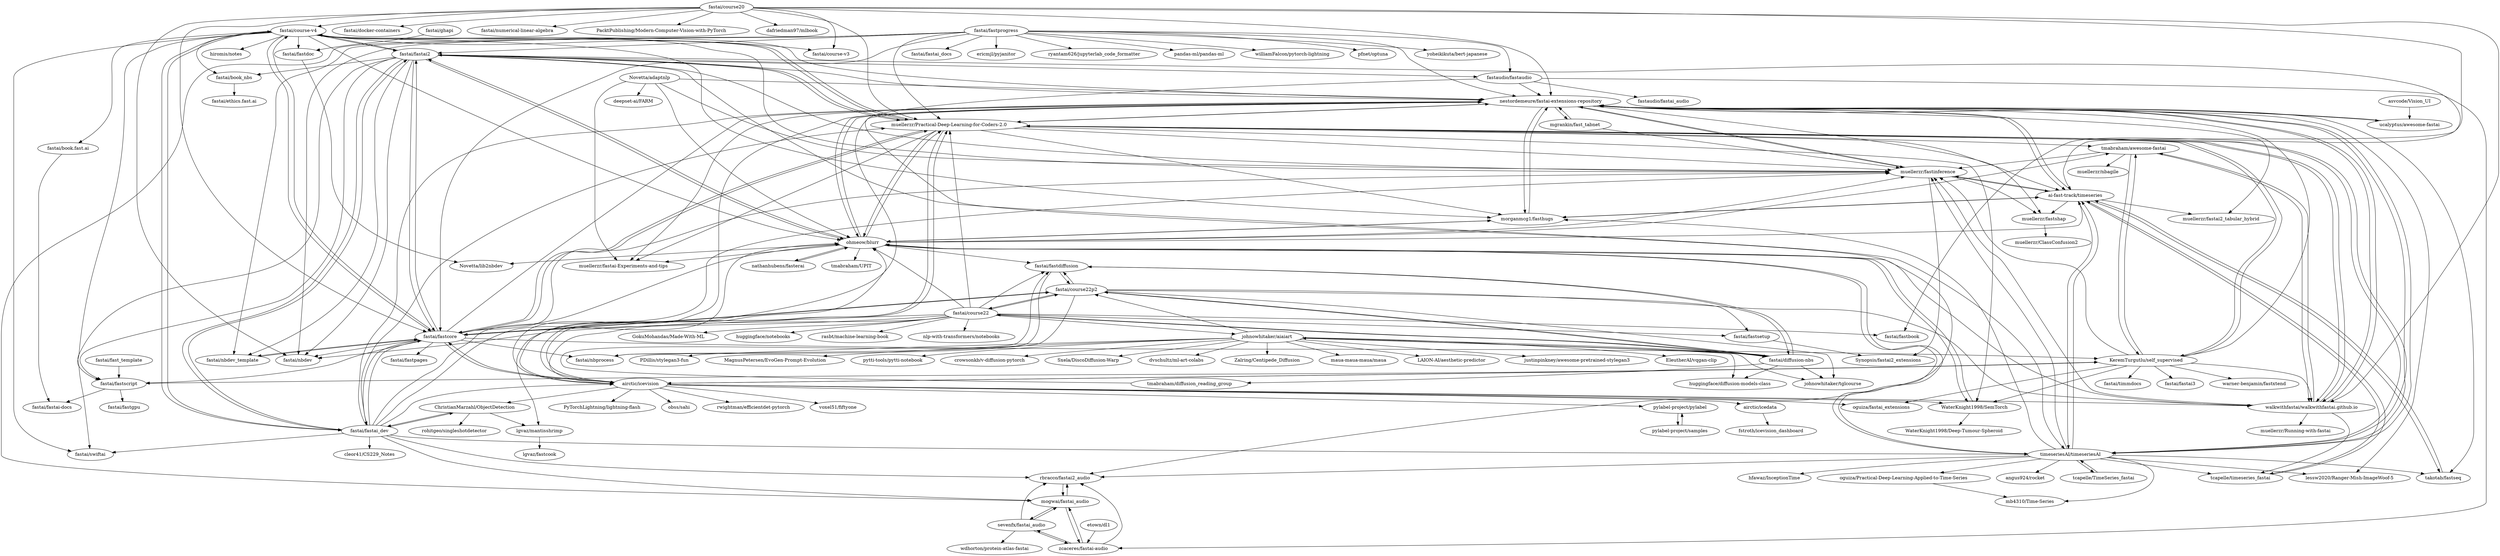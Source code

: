 digraph G {
"fastai/course-v4" -> "fastai/fastai2"
"fastai/course-v4" -> "muellerzr/Practical-Deep-Learning-for-Coders-2.0"
"fastai/course-v4" -> "nestordemeure/fastai-extensions-repository"
"fastai/course-v4" -> "ohmeow/blurr"
"fastai/course-v4" -> "fastai/fastscript"
"fastai/course-v4" -> "fastai/book.fast.ai"
"fastai/course-v4" -> "fastai/course-v3" ["e"=1]
"fastai/course-v4" -> "fastai/fastcore"
"fastai/course-v4" -> "fastai/book_nbs"
"fastai/course-v4" -> "morganmcg1/fasthugs"
"fastai/course-v4" -> "hiromis/notes" ["e"=1]
"fastai/course-v4" -> "fastai/swiftai" ["e"=1]
"fastai/course-v4" -> "muellerzr/fastinference"
"fastai/course-v4" -> "fastai/fastai_dev"
"fastai/course-v4" -> "fastai/fastdoc"
"sevenfx/fastai_audio" -> "zcaceres/fastai-audio"
"sevenfx/fastai_audio" -> "mogwai/fastai_audio"
"sevenfx/fastai_audio" -> "rbracco/fastai2_audio"
"sevenfx/fastai_audio" -> "wdhorton/protein-atlas-fastai"
"fastai/fastai_dev" -> "fastai/fastai2"
"fastai/fastai_dev" -> "ChristianMarzahl/ObjectDetection"
"fastai/fastai_dev" -> "fastai/swiftai" ["e"=1]
"fastai/fastai_dev" -> "nestordemeure/fastai-extensions-repository"
"fastai/fastai_dev" -> "muellerzr/Practical-Deep-Learning-for-Coders-2.0"
"fastai/fastai_dev" -> "ohmeow/blurr"
"fastai/fastai_dev" -> "mogwai/fastai_audio"
"fastai/fastai_dev" -> "cleor41/CS229_Notes"
"fastai/fastai_dev" -> "fastai/fastcore"
"fastai/fastai_dev" -> "timeseriesAI/timeseriesAI"
"fastai/fastai_dev" -> "rbracco/fastai2_audio"
"fastai/fastai_dev" -> "fastai/course-v4"
"fastai/fastai_dev" -> "muellerzr/fastinference"
"fastai/fastai_dev" -> "airctic/icevision"
"timeseriesAI/timeseriesAI" -> "ai-fast-track/timeseries"
"timeseriesAI/timeseriesAI" -> "nestordemeure/fastai-extensions-repository"
"timeseriesAI/timeseriesAI" -> "tcapelle/TimeSeries_fastai"
"timeseriesAI/timeseriesAI" -> "takotab/fastseq"
"timeseriesAI/timeseriesAI" -> "tcapelle/timeseries_fastai"
"timeseriesAI/timeseriesAI" -> "lessw2020/Ranger-Mish-ImageWoof-5" ["e"=1]
"timeseriesAI/timeseriesAI" -> "hfawaz/InceptionTime" ["e"=1]
"timeseriesAI/timeseriesAI" -> "mb4310/Time-Series"
"timeseriesAI/timeseriesAI" -> "muellerzr/fastinference"
"timeseriesAI/timeseriesAI" -> "angus924/rocket" ["e"=1]
"timeseriesAI/timeseriesAI" -> "oguiza/Practical-Deep-Learning-Applied-to-Time-Series"
"timeseriesAI/timeseriesAI" -> "muellerzr/Practical-Deep-Learning-for-Coders-2.0"
"timeseriesAI/timeseriesAI" -> "ohmeow/blurr"
"timeseriesAI/timeseriesAI" -> "rbracco/fastai2_audio"
"timeseriesAI/timeseriesAI" -> "morganmcg1/fasthugs"
"fastai/course20" -> "fastai/fastbook" ["e"=1]
"fastai/course20" -> "fastai/course-v4"
"fastai/course20" -> "muellerzr/Practical-Deep-Learning-for-Coders-2.0"
"fastai/course20" -> "fastai/nbdev" ["e"=1]
"fastai/course20" -> "fastai/docker-containers"
"fastai/course20" -> "fastai/course-v3" ["e"=1]
"fastai/course20" -> "walkwithfastai/walkwithfastai.github.io"
"fastai/course20" -> "nestordemeure/fastai-extensions-repository"
"fastai/course20" -> "fastai/numerical-linear-algebra" ["e"=1]
"fastai/course20" -> "PacktPublishing/Modern-Computer-Vision-with-PyTorch" ["e"=1]
"fastai/course20" -> "dafriedman97/mlbook" ["e"=1]
"fastai/course20" -> "fastai/fastcore"
"fastai/fastprogress" -> "fastai/fastcore"
"fastai/fastprogress" -> "muellerzr/Practical-Deep-Learning-for-Coders-2.0"
"fastai/fastprogress" -> "nestordemeure/fastai-extensions-repository"
"fastai/fastprogress" -> "williamFalcon/pytorch-lightning" ["e"=1]
"fastai/fastprogress" -> "pfnet/optuna" ["e"=1]
"fastai/fastprogress" -> "fastai/fastai2"
"fastai/fastprogress" -> "yoheikikuta/bert-japanese" ["e"=1]
"fastai/fastprogress" -> "fastai/fastai_docs" ["e"=1]
"fastai/fastprogress" -> "fastai/nbdev" ["e"=1]
"fastai/fastprogress" -> "fastai/nbdev_template"
"fastai/fastprogress" -> "ericmjl/pyjanitor" ["e"=1]
"fastai/fastprogress" -> "ryantam626/jupyterlab_code_formatter" ["e"=1]
"fastai/fastprogress" -> "pandas-ml/pandas-ml"
"fastai/fastprogress" -> "mogwai/fastai_audio"
"fastai/fastprogress" -> "fastaudio/fastaudio"
"WaterKnight1998/SemTorch" -> "WaterKnight1998/Deep-Tumour-Spheroid"
"WaterKnight1998/SemTorch" -> "ohmeow/blurr"
"fastai/course22" -> "fastai/course22p2"
"fastai/course22" -> "fastai/diffusion-nbs"
"fastai/course22" -> "fastai/fastdiffusion"
"fastai/course22" -> "fastai/fastbook" ["e"=1]
"fastai/course22" -> "fastai/fastsetup"
"fastai/course22" -> "fastai/fastcore"
"fastai/course22" -> "huggingface/notebooks" ["e"=1]
"fastai/course22" -> "fastai/nbdev" ["e"=1]
"fastai/course22" -> "airctic/icevision"
"fastai/course22" -> "rasbt/machine-learning-book" ["e"=1]
"fastai/course22" -> "johnowhitaker/aiaiart"
"fastai/course22" -> "nlp-with-transformers/notebooks" ["e"=1]
"fastai/course22" -> "muellerzr/Practical-Deep-Learning-for-Coders-2.0"
"fastai/course22" -> "ohmeow/blurr"
"fastai/course22" -> "GokuMohandas/Made-With-ML" ["e"=1]
"fastai/course22p2" -> "fastai/diffusion-nbs"
"fastai/course22p2" -> "fastai/fastdiffusion"
"fastai/course22p2" -> "fastai/course22"
"fastai/course22p2" -> "fastai/fastsetup"
"fastai/course22p2" -> "fastai/fastcore"
"fastai/course22p2" -> "johnowhitaker/tglcourse"
"fastai/course22p2" -> "fastai/nbprocess"
"fastai/course22p2" -> "walkwithfastai/walkwithfastai.github.io"
"fastai/diffusion-nbs" -> "fastai/course22p2"
"fastai/diffusion-nbs" -> "fastai/fastdiffusion"
"fastai/diffusion-nbs" -> "johnowhitaker/tglcourse"
"fastai/diffusion-nbs" -> "tmabraham/diffusion_reading_group"
"fastai/diffusion-nbs" -> "fastai/course22"
"fastai/diffusion-nbs" -> "johnowhitaker/aiaiart"
"fastai/diffusion-nbs" -> "huggingface/diffusion-models-class" ["e"=1]
"johnowhitaker/aiaiart" -> "johnowhitaker/tglcourse"
"johnowhitaker/aiaiart" -> "fastai/diffusion-nbs"
"johnowhitaker/aiaiart" -> "PDillis/stylegan3-fun" ["e"=1]
"johnowhitaker/aiaiart" -> "fastai/course22p2"
"johnowhitaker/aiaiart" -> "MagnusPetersen/EvoGen-Prompt-Evolution" ["e"=1]
"johnowhitaker/aiaiart" -> "pytti-tools/pytti-notebook" ["e"=1]
"johnowhitaker/aiaiart" -> "crowsonkb/v-diffusion-pytorch" ["e"=1]
"johnowhitaker/aiaiart" -> "Sxela/DiscoDiffusion-Warp" ["e"=1]
"johnowhitaker/aiaiart" -> "dvschultz/ml-art-colabs" ["e"=1]
"johnowhitaker/aiaiart" -> "huggingface/diffusion-models-class" ["e"=1]
"johnowhitaker/aiaiart" -> "Zalring/Centipede_Diffusion" ["e"=1]
"johnowhitaker/aiaiart" -> "maua-maua-maua/maua" ["e"=1]
"johnowhitaker/aiaiart" -> "LAION-AI/aesthetic-predictor" ["e"=1]
"johnowhitaker/aiaiart" -> "justinpinkney/awesome-pretrained-stylegan3" ["e"=1]
"johnowhitaker/aiaiart" -> "EleutherAI/vqgan-clip" ["e"=1]
"fastai/fast_template" -> "fastai/fastscript"
"fastai/ghapi" -> "fastai/fastdoc"
"fastai/fastai2" -> "muellerzr/Practical-Deep-Learning-for-Coders-2.0"
"fastai/fastai2" -> "fastai/course-v4"
"fastai/fastai2" -> "fastai/fastai_dev"
"fastai/fastai2" -> "nestordemeure/fastai-extensions-repository"
"fastai/fastai2" -> "fastai/swiftai" ["e"=1]
"fastai/fastai2" -> "fastai/fastcore"
"fastai/fastai2" -> "fastai/fastscript"
"fastai/fastai2" -> "ohmeow/blurr"
"fastai/fastai2" -> "muellerzr/fastinference"
"fastai/fastai2" -> "timeseriesAI/timeseriesAI"
"fastai/fastai2" -> "ai-fast-track/timeseries"
"fastai/fastai2" -> "fastai/nbdev" ["e"=1]
"fastai/fastai2" -> "fastai/nbdev_template"
"fastai/fastai2" -> "fastai/book_nbs"
"fastai/fastai2" -> "fastaudio/fastaudio"
"KeremTurgutlu/self_supervised" -> "tmabraham/awesome-fastai"
"KeremTurgutlu/self_supervised" -> "fastai/fastai3"
"KeremTurgutlu/self_supervised" -> "fastai/fastscript"
"KeremTurgutlu/self_supervised" -> "muellerzr/fastinference"
"KeremTurgutlu/self_supervised" -> "warner-benjamin/fastxtend"
"KeremTurgutlu/self_supervised" -> "walkwithfastai/walkwithfastai.github.io"
"KeremTurgutlu/self_supervised" -> "oguiza/fastai_extensions"
"KeremTurgutlu/self_supervised" -> "WaterKnight1998/SemTorch"
"KeremTurgutlu/self_supervised" -> "nestordemeure/fastai-extensions-repository"
"KeremTurgutlu/self_supervised" -> "fastai/timmdocs"
"KeremTurgutlu/self_supervised" -> "airctic/icevision"
"KeremTurgutlu/self_supervised" -> "muellerzr/Practical-Deep-Learning-for-Coders-2.0"
"nathanhubens/fasterai" -> "ohmeow/blurr"
"muellerzr/Practical-Deep-Learning-for-Coders-2.0" -> "fastai/fastai2"
"muellerzr/Practical-Deep-Learning-for-Coders-2.0" -> "nestordemeure/fastai-extensions-repository"
"muellerzr/Practical-Deep-Learning-for-Coders-2.0" -> "walkwithfastai/walkwithfastai.github.io"
"muellerzr/Practical-Deep-Learning-for-Coders-2.0" -> "fastai/course-v4"
"muellerzr/Practical-Deep-Learning-for-Coders-2.0" -> "ohmeow/blurr"
"muellerzr/Practical-Deep-Learning-for-Coders-2.0" -> "muellerzr/fastinference"
"muellerzr/Practical-Deep-Learning-for-Coders-2.0" -> "timeseriesAI/timeseriesAI"
"muellerzr/Practical-Deep-Learning-for-Coders-2.0" -> "fastai/fastcore"
"muellerzr/Practical-Deep-Learning-for-Coders-2.0" -> "airctic/icevision"
"muellerzr/Practical-Deep-Learning-for-Coders-2.0" -> "tmabraham/awesome-fastai"
"muellerzr/Practical-Deep-Learning-for-Coders-2.0" -> "ai-fast-track/timeseries"
"muellerzr/Practical-Deep-Learning-for-Coders-2.0" -> "morganmcg1/fasthugs"
"muellerzr/Practical-Deep-Learning-for-Coders-2.0" -> "KeremTurgutlu/self_supervised"
"muellerzr/Practical-Deep-Learning-for-Coders-2.0" -> "WaterKnight1998/SemTorch"
"muellerzr/Practical-Deep-Learning-for-Coders-2.0" -> "muellerzr/fastai-Experiments-and-tips"
"airctic/icevision" -> "muellerzr/Practical-Deep-Learning-for-Coders-2.0"
"airctic/icevision" -> "ohmeow/blurr"
"airctic/icevision" -> "KeremTurgutlu/self_supervised"
"airctic/icevision" -> "airctic/icedata"
"airctic/icevision" -> "nestordemeure/fastai-extensions-repository"
"airctic/icevision" -> "PyTorchLightning/lightning-flash" ["e"=1]
"airctic/icevision" -> "ChristianMarzahl/ObjectDetection"
"airctic/icevision" -> "fastai/fastcore"
"airctic/icevision" -> "obss/sahi" ["e"=1]
"airctic/icevision" -> "walkwithfastai/walkwithfastai.github.io"
"airctic/icevision" -> "rwightman/efficientdet-pytorch" ["e"=1]
"airctic/icevision" -> "WaterKnight1998/SemTorch"
"airctic/icevision" -> "oguiza/fastai_extensions"
"airctic/icevision" -> "voxel51/fiftyone" ["e"=1]
"airctic/icevision" -> "pylabel-project/pylabel"
"ChristianMarzahl/ObjectDetection" -> "rohitgeo/singleshotdetector"
"ChristianMarzahl/ObjectDetection" -> "lgvaz/mantisshrimp"
"ChristianMarzahl/ObjectDetection" -> "fastai/fastai_dev"
"walkwithfastai/walkwithfastai.github.io" -> "muellerzr/Running-with-fastai"
"walkwithfastai/walkwithfastai.github.io" -> "muellerzr/Practical-Deep-Learning-for-Coders-2.0"
"walkwithfastai/walkwithfastai.github.io" -> "nestordemeure/fastai-extensions-repository"
"walkwithfastai/walkwithfastai.github.io" -> "tcapelle/timeseries_fastai"
"walkwithfastai/walkwithfastai.github.io" -> "tmabraham/awesome-fastai"
"walkwithfastai/walkwithfastai.github.io" -> "muellerzr/fastinference"
"fastai/fastsetup" -> "Synopsis/fastai2_extensions"
"ucalyptus/awesome-fastai" -> "nestordemeure/fastai-extensions-repository"
"pylabel-project/pylabel" -> "pylabel-project/samples"
"pylabel-project/samples" -> "pylabel-project/pylabel"
"fastai/book_nbs" -> "fastai/ethics.fast.ai"
"oguiza/Practical-Deep-Learning-Applied-to-Time-Series" -> "mb4310/Time-Series"
"tmabraham/awesome-fastai" -> "muellerzr/fastinference"
"tmabraham/awesome-fastai" -> "walkwithfastai/walkwithfastai.github.io"
"tmabraham/awesome-fastai" -> "muellerzr/nbagile"
"tmabraham/awesome-fastai" -> "KeremTurgutlu/self_supervised"
"fastai/fastdoc" -> "Novetta/lib2nbdev"
"morganmcg1/fasthugs" -> "ohmeow/blurr"
"morganmcg1/fasthugs" -> "nestordemeure/fastai-extensions-repository"
"morganmcg1/fasthugs" -> "ai-fast-track/timeseries"
"ohmeow/blurr" -> "morganmcg1/fasthugs"
"ohmeow/blurr" -> "nestordemeure/fastai-extensions-repository"
"ohmeow/blurr" -> "Novetta/lib2nbdev"
"ohmeow/blurr" -> "ai-fast-track/timeseries"
"ohmeow/blurr" -> "muellerzr/fastinference"
"ohmeow/blurr" -> "muellerzr/fastai-Experiments-and-tips"
"ohmeow/blurr" -> "WaterKnight1998/SemTorch"
"ohmeow/blurr" -> "muellerzr/Practical-Deep-Learning-for-Coders-2.0"
"ohmeow/blurr" -> "walkwithfastai/walkwithfastai.github.io"
"ohmeow/blurr" -> "tmabraham/awesome-fastai"
"ohmeow/blurr" -> "fastai/fastai2"
"ohmeow/blurr" -> "tmabraham/UPIT"
"ohmeow/blurr" -> "nathanhubens/fasterai"
"ohmeow/blurr" -> "fastai/fastdiffusion"
"ohmeow/blurr" -> "timeseriesAI/timeseriesAI"
"fastai/fastcore" -> "fastai/nbdev_template"
"fastai/fastcore" -> "fastai/fastai2"
"fastai/fastcore" -> "fastai/course22p2"
"fastai/fastcore" -> "fastai/nbdev" ["e"=1]
"fastai/fastcore" -> "muellerzr/Practical-Deep-Learning-for-Coders-2.0"
"fastai/fastcore" -> "nestordemeure/fastai-extensions-repository"
"fastai/fastcore" -> "ohmeow/blurr"
"fastai/fastcore" -> "fastai/fastscript"
"fastai/fastcore" -> "KeremTurgutlu/self_supervised"
"fastai/fastcore" -> "fastai/nbprocess"
"fastai/fastcore" -> "airctic/icevision"
"fastai/fastcore" -> "fastai/fastpages" ["e"=1]
"fastai/fastcore" -> "muellerzr/fastinference"
"fastai/fastcore" -> "fastai/course-v4"
"fastai/fastcore" -> "fastai/fastai_dev"
"fastai/nbdev_template" -> "fastai/fastcore"
"tcapelle/TimeSeries_fastai" -> "timeseriesAI/timeseriesAI"
"tmabraham/diffusion_reading_group" -> "fastai/fastdiffusion"
"etown/dl1" -> "zcaceres/fastai-audio"
"mgrankin/fast_tabnet" -> "nestordemeure/fastai-extensions-repository"
"mgrankin/fast_tabnet" -> "muellerzr/fastinference"
"takotab/fastseq" -> "ai-fast-track/timeseries"
"mogwai/fastai_audio" -> "rbracco/fastai2_audio"
"mogwai/fastai_audio" -> "zcaceres/fastai-audio"
"mogwai/fastai_audio" -> "sevenfx/fastai_audio"
"fastai/fastdiffusion" -> "fastai/course22p2"
"fastai/fastdiffusion" -> "fastai/nbprocess"
"fastai/fastdiffusion" -> "fastai/diffusion-nbs"
"lgvaz/mantisshrimp" -> "lgvaz/fastcook"
"fastai/fastscript" -> "fastai/fastgpu"
"fastai/fastscript" -> "fastai/fastai-docs"
"ai-fast-track/timeseries" -> "takotab/fastseq"
"ai-fast-track/timeseries" -> "nestordemeure/fastai-extensions-repository"
"ai-fast-track/timeseries" -> "tcapelle/timeseries_fastai"
"ai-fast-track/timeseries" -> "timeseriesAI/timeseriesAI"
"ai-fast-track/timeseries" -> "muellerzr/fastinference"
"ai-fast-track/timeseries" -> "muellerzr/fastai2_tabular_hybrid"
"ai-fast-track/timeseries" -> "muellerzr/fastshap"
"ai-fast-track/timeseries" -> "morganmcg1/fasthugs"
"fastaudio/fastaudio" -> "rbracco/fastai2_audio"
"fastaudio/fastaudio" -> "zcaceres/fastai-audio"
"fastaudio/fastaudio" -> "fastaudio/fastai_audio"
"fastaudio/fastaudio" -> "nestordemeure/fastai-extensions-repository"
"nestordemeure/fastai-extensions-repository" -> "ai-fast-track/timeseries"
"nestordemeure/fastai-extensions-repository" -> "muellerzr/fastshap"
"nestordemeure/fastai-extensions-repository" -> "muellerzr/fastinference"
"nestordemeure/fastai-extensions-repository" -> "muellerzr/fastai2_tabular_hybrid"
"nestordemeure/fastai-extensions-repository" -> "morganmcg1/fasthugs"
"nestordemeure/fastai-extensions-repository" -> "ohmeow/blurr"
"nestordemeure/fastai-extensions-repository" -> "ucalyptus/awesome-fastai"
"nestordemeure/fastai-extensions-repository" -> "muellerzr/Practical-Deep-Learning-for-Coders-2.0"
"nestordemeure/fastai-extensions-repository" -> "lgvaz/mantisshrimp"
"nestordemeure/fastai-extensions-repository" -> "mgrankin/fast_tabnet"
"nestordemeure/fastai-extensions-repository" -> "timeseriesAI/timeseriesAI"
"nestordemeure/fastai-extensions-repository" -> "muellerzr/fastai-Experiments-and-tips"
"nestordemeure/fastai-extensions-repository" -> "takotab/fastseq"
"nestordemeure/fastai-extensions-repository" -> "lessw2020/Ranger-Mish-ImageWoof-5" ["e"=1]
"nestordemeure/fastai-extensions-repository" -> "walkwithfastai/walkwithfastai.github.io"
"fastai/book.fast.ai" -> "fastai/fastai-docs"
"Novetta/adaptnlp" -> "ohmeow/blurr"
"Novetta/adaptnlp" -> "nestordemeure/fastai-extensions-repository"
"Novetta/adaptnlp" -> "muellerzr/fastai-Experiments-and-tips"
"Novetta/adaptnlp" -> "deepset-ai/FARM" ["e"=1]
"Novetta/adaptnlp" -> "muellerzr/fastinference"
"asvcode/Vision_UI" -> "ucalyptus/awesome-fastai"
"tcapelle/timeseries_fastai" -> "ai-fast-track/timeseries"
"rbracco/fastai2_audio" -> "mogwai/fastai_audio"
"muellerzr/fastshap" -> "muellerzr/ClassConfusion2"
"zcaceres/fastai-audio" -> "mogwai/fastai_audio"
"zcaceres/fastai-audio" -> "sevenfx/fastai_audio"
"zcaceres/fastai-audio" -> "rbracco/fastai2_audio"
"muellerzr/fastinference" -> "Synopsis/fastai2_extensions"
"muellerzr/fastinference" -> "nestordemeure/fastai-extensions-repository"
"muellerzr/fastinference" -> "muellerzr/fastshap"
"muellerzr/fastinference" -> "ai-fast-track/timeseries"
"airctic/icedata" -> "fstroth/icevision_dashboard"
"fastai/course-v4" ["l"="22.705,29.022"]
"fastai/fastai2" ["l"="22.739,29.045"]
"muellerzr/Practical-Deep-Learning-for-Coders-2.0" ["l"="22.729,29.015"]
"nestordemeure/fastai-extensions-repository" ["l"="22.756,29.003"]
"ohmeow/blurr" ["l"="22.741,29.025"]
"fastai/fastscript" ["l"="22.665,29.023"]
"fastai/book.fast.ai" ["l"="22.647,29.012"]
"fastai/course-v3" ["l"="23.724,30.79"]
"fastai/fastcore" ["l"="22.714,29.037"]
"fastai/book_nbs" ["l"="22.717,29.089"]
"morganmcg1/fasthugs" ["l"="22.754,29.017"]
"hiromis/notes" ["l"="23.859,30.736"]
"fastai/swiftai" ["l"="-49.341,2.016"]
"muellerzr/fastinference" ["l"="22.742,29.008"]
"fastai/fastai_dev" ["l"="22.758,29.03"]
"fastai/fastdoc" ["l"="22.628,28.986"]
"sevenfx/fastai_audio" ["l"="22.863,29.043"]
"zcaceres/fastai-audio" ["l"="22.849,29.057"]
"mogwai/fastai_audio" ["l"="22.83,29.048"]
"rbracco/fastai2_audio" ["l"="22.818,29.038"]
"wdhorton/protein-atlas-fastai" ["l"="22.897,29.039"]
"ChristianMarzahl/ObjectDetection" ["l"="22.757,28.971"]
"cleor41/CS229_Notes" ["l"="22.778,29.085"]
"timeseriesAI/timeseriesAI" ["l"="22.778,29.033"]
"airctic/icevision" ["l"="22.738,28.989"]
"ai-fast-track/timeseries" ["l"="22.77,29.017"]
"tcapelle/TimeSeries_fastai" ["l"="22.8,29.07"]
"takotab/fastseq" ["l"="22.794,29.018"]
"tcapelle/timeseries_fastai" ["l"="22.781,29.006"]
"lessw2020/Ranger-Mish-ImageWoof-5" ["l"="34.393,35.786"]
"hfawaz/InceptionTime" ["l"="22.318,36.079"]
"mb4310/Time-Series" ["l"="22.816,29.058"]
"angus924/rocket" ["l"="22.364,36.092"]
"oguiza/Practical-Deep-Learning-Applied-to-Time-Series" ["l"="22.828,29.071"]
"fastai/course20" ["l"="22.682,28.988"]
"fastai/fastbook" ["l"="23.712,30.694"]
"fastai/nbdev" ["l"="21.234,28.781"]
"fastai/docker-containers" ["l"="22.64,28.95"]
"walkwithfastai/walkwithfastai.github.io" ["l"="22.717,29.004"]
"fastai/numerical-linear-algebra" ["l"="23.587,30.791"]
"PacktPublishing/Modern-Computer-Vision-with-PyTorch" ["l"="30.106,36.441"]
"dafriedman97/mlbook" ["l"="23.713,30.445"]
"fastai/fastprogress" ["l"="22.77,29.064"]
"williamFalcon/pytorch-lightning" ["l"="34.242,35.678"]
"pfnet/optuna" ["l"="25.645,31.904"]
"yoheikikuta/bert-japanese" ["l"="25.614,31.769"]
"fastai/fastai_docs" ["l"="23.89,30.732"]
"fastai/nbdev_template" ["l"="22.727,29.071"]
"ericmjl/pyjanitor" ["l"="21.135,28.848"]
"ryantam626/jupyterlab_code_formatter" ["l"="21.256,28.965"]
"pandas-ml/pandas-ml" ["l"="22.798,29.121"]
"fastaudio/fastaudio" ["l"="22.798,29.05"]
"WaterKnight1998/SemTorch" ["l"="22.73,28.972"]
"WaterKnight1998/Deep-Tumour-Spheroid" ["l"="22.727,28.935"]
"fastai/course22" ["l"="22.686,29.06"]
"fastai/course22p2" ["l"="22.665,29.067"]
"fastai/diffusion-nbs" ["l"="22.658,29.092"]
"fastai/fastdiffusion" ["l"="22.681,29.084"]
"fastai/fastsetup" ["l"="22.646,29.052"]
"huggingface/notebooks" ["l"="23.745,30.191"]
"rasbt/machine-learning-book" ["l"="23.722,30.401"]
"johnowhitaker/aiaiart" ["l"="22.632,29.1"]
"nlp-with-transformers/notebooks" ["l"="23.736,30.317"]
"GokuMohandas/Made-With-ML" ["l"="23.603,30.44"]
"johnowhitaker/tglcourse" ["l"="22.63,29.08"]
"fastai/nbprocess" ["l"="22.669,29.051"]
"tmabraham/diffusion_reading_group" ["l"="22.663,29.122"]
"huggingface/diffusion-models-class" ["l"="23.702,30.194"]
"PDillis/stylegan3-fun" ["l"="33.1,32.944"]
"MagnusPetersen/EvoGen-Prompt-Evolution" ["l"="34.199,29.061"]
"pytti-tools/pytti-notebook" ["l"="34.164,29.022"]
"crowsonkb/v-diffusion-pytorch" ["l"="34.282,28.973"]
"Sxela/DiscoDiffusion-Warp" ["l"="34.321,29.133"]
"dvschultz/ml-art-colabs" ["l"="33.173,32.875"]
"Zalring/Centipede_Diffusion" ["l"="34.257,29.067"]
"maua-maua-maua/maua" ["l"="33.025,32.844"]
"LAION-AI/aesthetic-predictor" ["l"="34.284,29.029"]
"justinpinkney/awesome-pretrained-stylegan3" ["l"="33.146,32.933"]
"EleutherAI/vqgan-clip" ["l"="34.237,28.959"]
"fastai/fast_template" ["l"="22.596,29.033"]
"fastai/ghapi" ["l"="22.572,28.964"]
"KeremTurgutlu/self_supervised" ["l"="22.71,28.978"]
"tmabraham/awesome-fastai" ["l"="22.706,28.993"]
"fastai/fastai3" ["l"="22.678,28.945"]
"warner-benjamin/fastxtend" ["l"="22.697,28.944"]
"oguiza/fastai_extensions" ["l"="22.717,28.95"]
"fastai/timmdocs" ["l"="22.689,28.92"]
"nathanhubens/fasterai" ["l"="22.75,29.077"]
"muellerzr/fastai-Experiments-and-tips" ["l"="22.768,28.995"]
"airctic/icedata" ["l"="22.793,28.96"]
"PyTorchLightning/lightning-flash" ["l"="34.241,35.954"]
"obss/sahi" ["l"="34.595,35.641"]
"rwightman/efficientdet-pytorch" ["l"="34.51,35.578"]
"voxel51/fiftyone" ["l"="34.514,35.659"]
"pylabel-project/pylabel" ["l"="22.804,28.927"]
"rohitgeo/singleshotdetector" ["l"="22.753,28.933"]
"lgvaz/mantisshrimp" ["l"="22.758,28.95"]
"muellerzr/Running-with-fastai" ["l"="22.683,29.008"]
"Synopsis/fastai2_extensions" ["l"="22.682,29.031"]
"ucalyptus/awesome-fastai" ["l"="22.778,28.947"]
"pylabel-project/samples" ["l"="22.826,28.91"]
"fastai/ethics.fast.ai" ["l"="22.719,29.124"]
"muellerzr/nbagile" ["l"="22.678,28.964"]
"Novetta/lib2nbdev" ["l"="22.667,29.003"]
"tmabraham/UPIT" ["l"="22.82,29.011"]
"fastai/fastpages" ["l"="21.177,28.767"]
"etown/dl1" ["l"="22.885,29.074"]
"mgrankin/fast_tabnet" ["l"="22.77,28.979"]
"lgvaz/fastcook" ["l"="22.764,28.922"]
"fastai/fastgpu" ["l"="22.618,29.015"]
"fastai/fastai-docs" ["l"="22.634,29.024"]
"muellerzr/fastai2_tabular_hybrid" ["l"="22.796,29.004"]
"muellerzr/fastshap" ["l"="22.782,28.996"]
"fastaudio/fastai_audio" ["l"="22.816,29.081"]
"Novetta/adaptnlp" ["l"="22.793,28.984"]
"deepset-ai/FARM" ["l"="29.674,32.546"]
"asvcode/Vision_UI" ["l"="22.789,28.893"]
"muellerzr/ClassConfusion2" ["l"="22.812,28.986"]
"fstroth/icevision_dashboard" ["l"="22.817,28.95"]
}